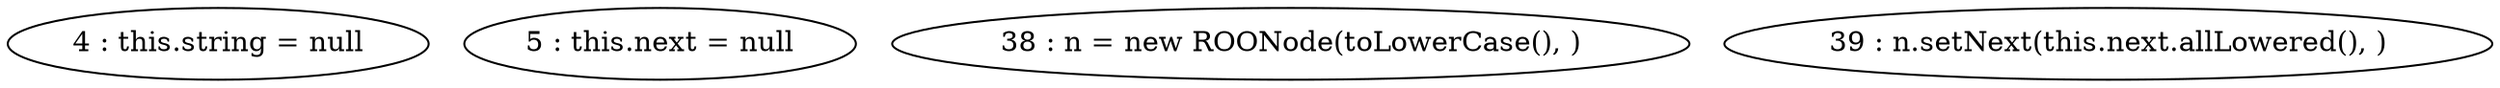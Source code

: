digraph G {
"4 : this.string = null"
"5 : this.next = null"
"38 : n = new ROONode(toLowerCase(), )"
"39 : n.setNext(this.next.allLowered(), )"
}